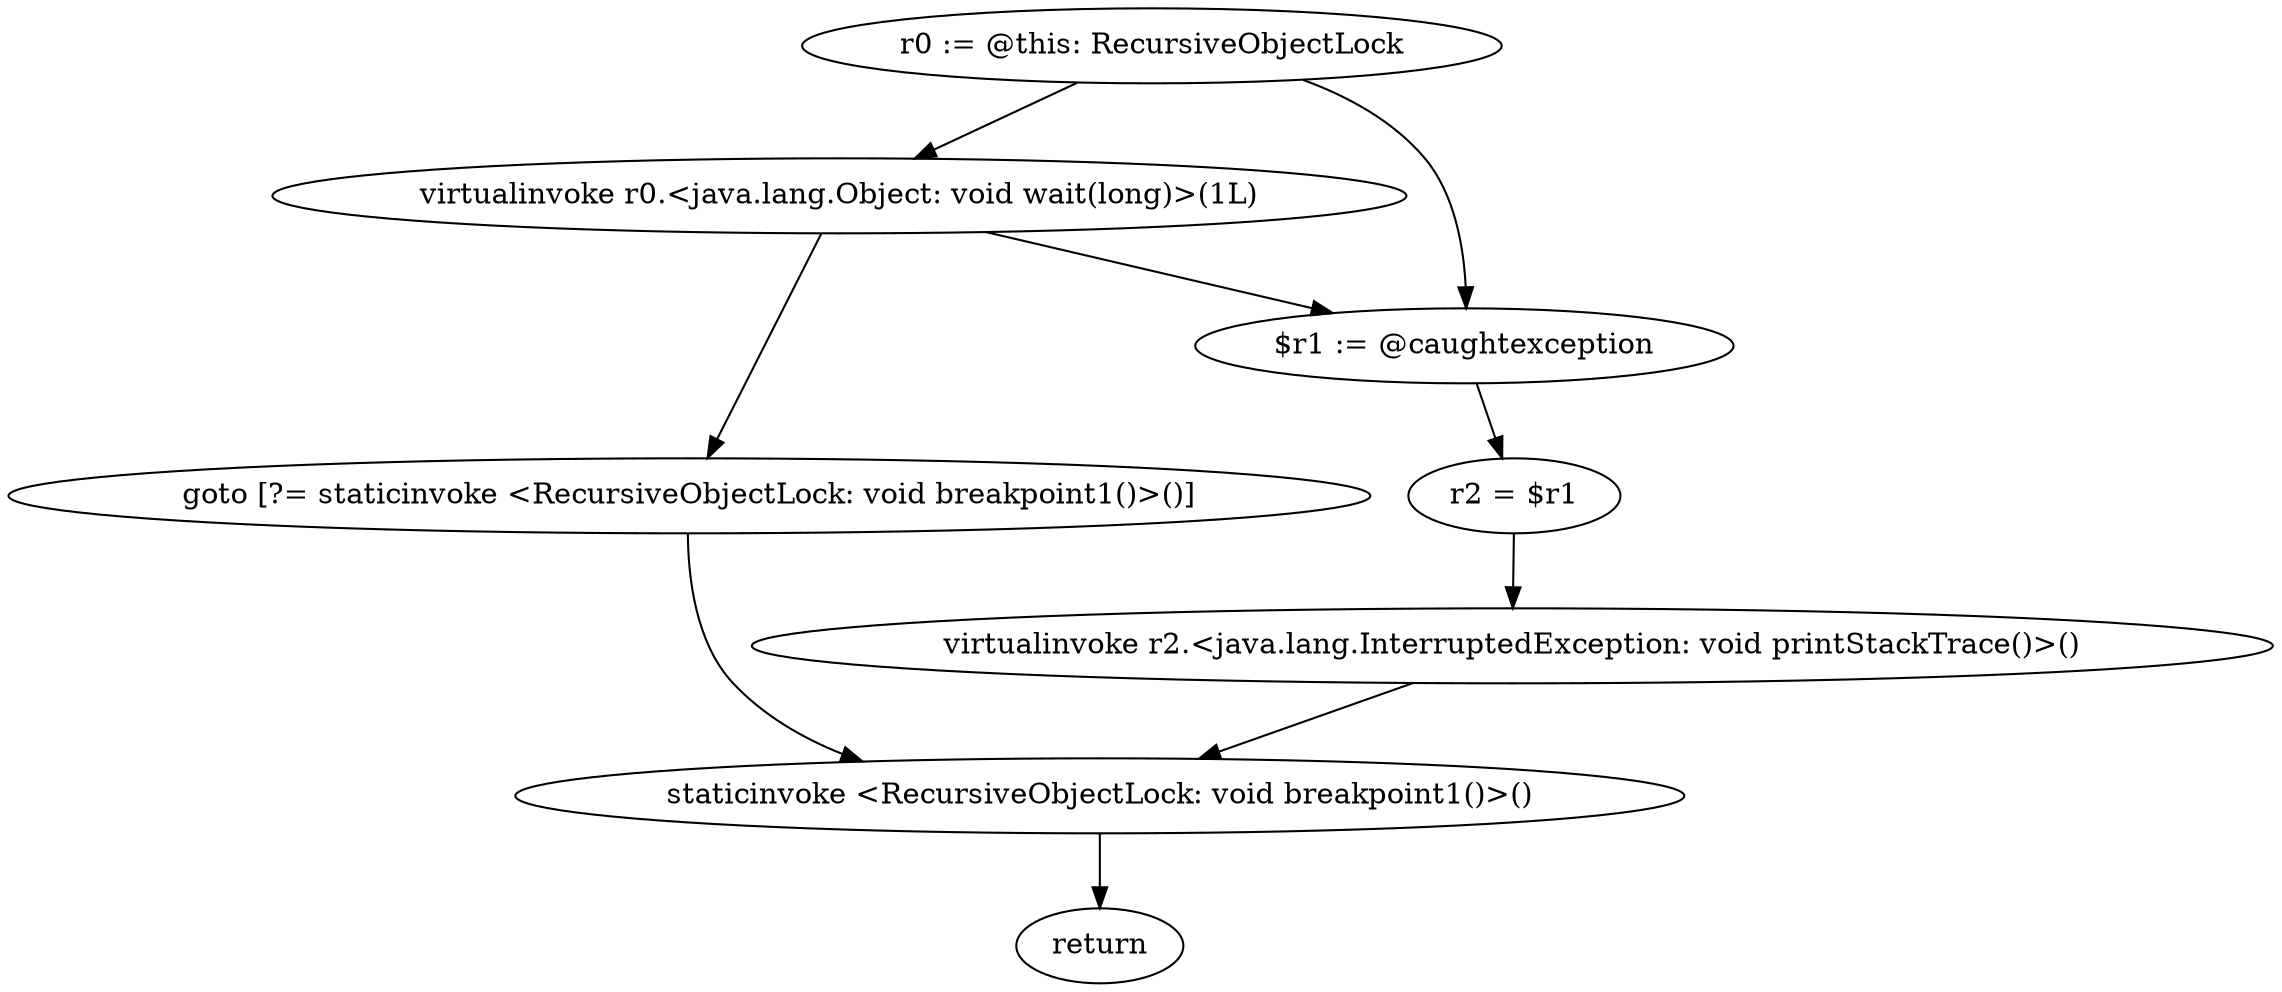 digraph "unitGraph" {
    "r0 := @this: RecursiveObjectLock"
    "virtualinvoke r0.<java.lang.Object: void wait(long)>(1L)"
    "goto [?= staticinvoke <RecursiveObjectLock: void breakpoint1()>()]"
    "$r1 := @caughtexception"
    "r2 = $r1"
    "virtualinvoke r2.<java.lang.InterruptedException: void printStackTrace()>()"
    "staticinvoke <RecursiveObjectLock: void breakpoint1()>()"
    "return"
    "r0 := @this: RecursiveObjectLock"->"virtualinvoke r0.<java.lang.Object: void wait(long)>(1L)";
    "r0 := @this: RecursiveObjectLock"->"$r1 := @caughtexception";
    "virtualinvoke r0.<java.lang.Object: void wait(long)>(1L)"->"goto [?= staticinvoke <RecursiveObjectLock: void breakpoint1()>()]";
    "virtualinvoke r0.<java.lang.Object: void wait(long)>(1L)"->"$r1 := @caughtexception";
    "goto [?= staticinvoke <RecursiveObjectLock: void breakpoint1()>()]"->"staticinvoke <RecursiveObjectLock: void breakpoint1()>()";
    "$r1 := @caughtexception"->"r2 = $r1";
    "r2 = $r1"->"virtualinvoke r2.<java.lang.InterruptedException: void printStackTrace()>()";
    "virtualinvoke r2.<java.lang.InterruptedException: void printStackTrace()>()"->"staticinvoke <RecursiveObjectLock: void breakpoint1()>()";
    "staticinvoke <RecursiveObjectLock: void breakpoint1()>()"->"return";
}
